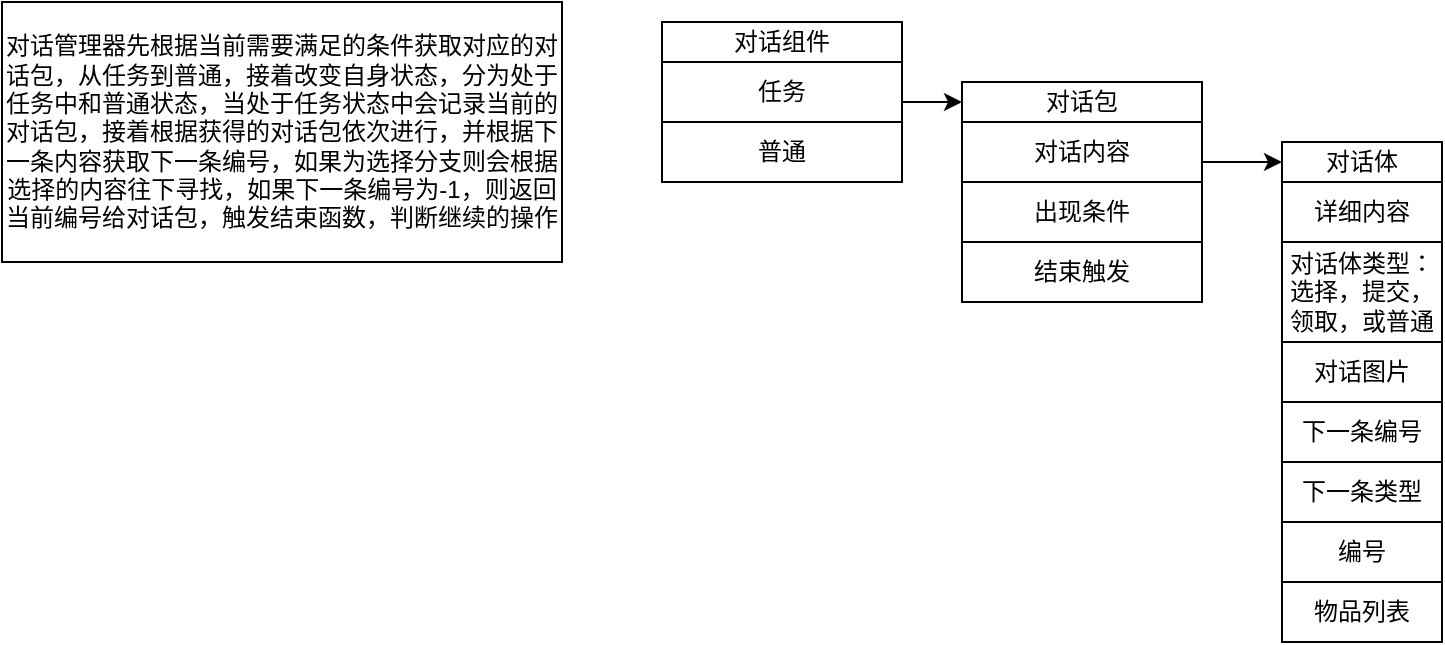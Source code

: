 <mxfile version="24.7.5">
  <diagram name="第 1 页" id="mT3qcLbz5z3XiWIKTVK2">
    <mxGraphModel dx="1379" dy="451" grid="1" gridSize="10" guides="1" tooltips="1" connect="1" arrows="1" fold="1" page="1" pageScale="1" pageWidth="827" pageHeight="1169" math="0" shadow="0">
      <root>
        <mxCell id="0" />
        <mxCell id="1" parent="0" />
        <mxCell id="WxXNPiLiEXBz8Lk3-Tgf-1" value="任务" style="rounded=0;whiteSpace=wrap;html=1;" parent="1" vertex="1">
          <mxGeometry x="70" y="260" width="120" height="30" as="geometry" />
        </mxCell>
        <mxCell id="WxXNPiLiEXBz8Lk3-Tgf-2" value="对话组件" style="rounded=0;whiteSpace=wrap;html=1;" parent="1" vertex="1">
          <mxGeometry x="70" y="240" width="120" height="20" as="geometry" />
        </mxCell>
        <mxCell id="UxXjE_yIKuEjIiL0Ziy9-1" value="普通" style="rounded=0;whiteSpace=wrap;html=1;" vertex="1" parent="1">
          <mxGeometry x="70" y="290" width="120" height="30" as="geometry" />
        </mxCell>
        <mxCell id="UxXjE_yIKuEjIiL0Ziy9-2" value="" style="endArrow=classic;html=1;rounded=0;" edge="1" parent="1">
          <mxGeometry width="50" height="50" relative="1" as="geometry">
            <mxPoint x="190" y="280" as="sourcePoint" />
            <mxPoint x="220" y="280" as="targetPoint" />
          </mxGeometry>
        </mxCell>
        <mxCell id="UxXjE_yIKuEjIiL0Ziy9-3" value="对话包" style="rounded=0;whiteSpace=wrap;html=1;" vertex="1" parent="1">
          <mxGeometry x="220" y="270" width="120" height="20" as="geometry" />
        </mxCell>
        <mxCell id="UxXjE_yIKuEjIiL0Ziy9-4" value="对话内容" style="rounded=0;whiteSpace=wrap;html=1;" vertex="1" parent="1">
          <mxGeometry x="220" y="290" width="120" height="30" as="geometry" />
        </mxCell>
        <mxCell id="UxXjE_yIKuEjIiL0Ziy9-5" value="出现条件" style="rounded=0;whiteSpace=wrap;html=1;" vertex="1" parent="1">
          <mxGeometry x="220" y="320" width="120" height="30" as="geometry" />
        </mxCell>
        <mxCell id="UxXjE_yIKuEjIiL0Ziy9-6" value="" style="endArrow=classic;html=1;rounded=0;" edge="1" parent="1">
          <mxGeometry width="50" height="50" relative="1" as="geometry">
            <mxPoint x="340" y="310" as="sourcePoint" />
            <mxPoint x="380" y="310" as="targetPoint" />
          </mxGeometry>
        </mxCell>
        <mxCell id="UxXjE_yIKuEjIiL0Ziy9-7" value="对话体" style="rounded=0;whiteSpace=wrap;html=1;" vertex="1" parent="1">
          <mxGeometry x="380" y="300" width="80" height="20" as="geometry" />
        </mxCell>
        <mxCell id="UxXjE_yIKuEjIiL0Ziy9-8" value="详细内容" style="rounded=0;whiteSpace=wrap;html=1;" vertex="1" parent="1">
          <mxGeometry x="380" y="320" width="80" height="30" as="geometry" />
        </mxCell>
        <mxCell id="UxXjE_yIKuEjIiL0Ziy9-9" value="对话体类型：&lt;div&gt;选择，提交，领取，或普通&lt;/div&gt;" style="rounded=0;whiteSpace=wrap;html=1;" vertex="1" parent="1">
          <mxGeometry x="380" y="350" width="80" height="50" as="geometry" />
        </mxCell>
        <mxCell id="UxXjE_yIKuEjIiL0Ziy9-10" value="结束触发" style="rounded=0;whiteSpace=wrap;html=1;" vertex="1" parent="1">
          <mxGeometry x="220" y="350" width="120" height="30" as="geometry" />
        </mxCell>
        <mxCell id="UxXjE_yIKuEjIiL0Ziy9-11" value="对话图片" style="rounded=0;whiteSpace=wrap;html=1;" vertex="1" parent="1">
          <mxGeometry x="380" y="400" width="80" height="30" as="geometry" />
        </mxCell>
        <mxCell id="UxXjE_yIKuEjIiL0Ziy9-12" value="下一条编号" style="rounded=0;whiteSpace=wrap;html=1;" vertex="1" parent="1">
          <mxGeometry x="380" y="430" width="80" height="30" as="geometry" />
        </mxCell>
        <mxCell id="UxXjE_yIKuEjIiL0Ziy9-13" value="对话管理器先根据当前需要满足的条件获取对应的对话包，从任务到普通，接着改变自身状态，分为处于任务中和普通状态，当处于任务状态中会记录当前的对话包，接着根据获得的对话包依次进行，并根据下一条内容获取下一条编号，如果为选择分支则会根据选择的内容往下寻找，如果下一条编号为-1，则返回当前编号给对话包，触发结束函数，判断继续的操作" style="rounded=0;whiteSpace=wrap;html=1;" vertex="1" parent="1">
          <mxGeometry x="-260" y="230" width="280" height="130" as="geometry" />
        </mxCell>
        <mxCell id="UxXjE_yIKuEjIiL0Ziy9-14" value="下一条类型" style="rounded=0;whiteSpace=wrap;html=1;" vertex="1" parent="1">
          <mxGeometry x="380" y="460" width="80" height="30" as="geometry" />
        </mxCell>
        <mxCell id="UxXjE_yIKuEjIiL0Ziy9-16" value="编号" style="rounded=0;whiteSpace=wrap;html=1;" vertex="1" parent="1">
          <mxGeometry x="380" y="490" width="80" height="30" as="geometry" />
        </mxCell>
        <mxCell id="UxXjE_yIKuEjIiL0Ziy9-17" value="物品列表" style="rounded=0;whiteSpace=wrap;html=1;" vertex="1" parent="1">
          <mxGeometry x="380" y="520" width="80" height="30" as="geometry" />
        </mxCell>
      </root>
    </mxGraphModel>
  </diagram>
</mxfile>
